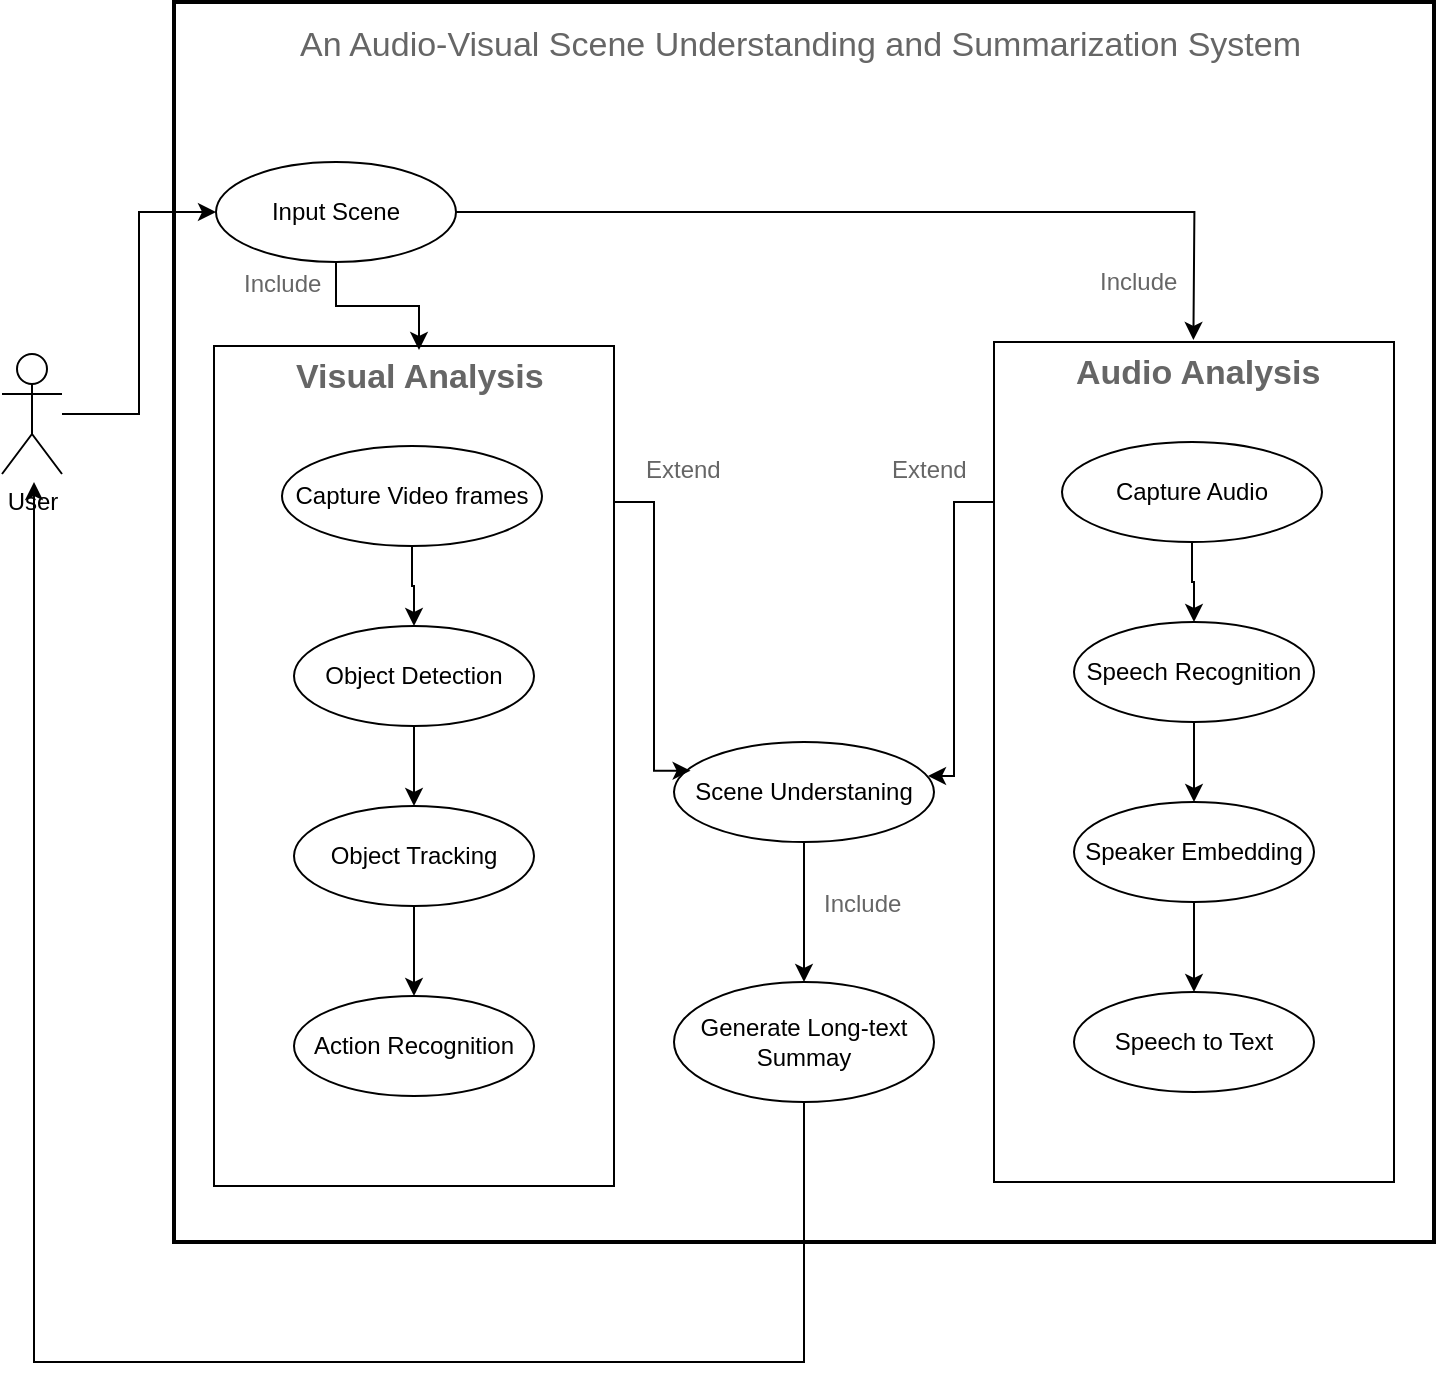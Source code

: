 <mxfile version="22.1.5" type="github">
  <diagram name="Page-1" id="tHAk2tj8HksUcGyv1YtE">
    <mxGraphModel dx="1468" dy="932" grid="1" gridSize="10" guides="1" tooltips="1" connect="1" arrows="1" fold="1" page="1" pageScale="1" pageWidth="827" pageHeight="1169" math="0" shadow="0">
      <root>
        <mxCell id="0" />
        <mxCell id="1" parent="0" />
        <mxCell id="spbaKK2cmAYLjNGwdagv-20" value="" style="rounded=0;whiteSpace=wrap;html=1;strokeWidth=2;" parent="1" vertex="1">
          <mxGeometry x="140" y="40" width="630" height="620" as="geometry" />
        </mxCell>
        <mxCell id="spbaKK2cmAYLjNGwdagv-8" value="" style="rounded=0;whiteSpace=wrap;html=1;perimeterSpacing=0;" parent="1" vertex="1">
          <mxGeometry x="160" y="212" width="200" height="420" as="geometry" />
        </mxCell>
        <mxCell id="spbaKK2cmAYLjNGwdagv-24" style="edgeStyle=orthogonalEdgeStyle;rounded=0;orthogonalLoop=1;jettySize=auto;html=1;entryX=0;entryY=0.5;entryDx=0;entryDy=0;" parent="1" source="spbaKK2cmAYLjNGwdagv-1" target="spbaKK2cmAYLjNGwdagv-2" edge="1">
          <mxGeometry relative="1" as="geometry" />
        </mxCell>
        <mxCell id="spbaKK2cmAYLjNGwdagv-1" value="User" style="shape=umlActor;verticalLabelPosition=bottom;verticalAlign=top;html=1;outlineConnect=0;" parent="1" vertex="1">
          <mxGeometry x="54" y="216" width="30" height="60" as="geometry" />
        </mxCell>
        <mxCell id="spbaKK2cmAYLjNGwdagv-27" value="" style="edgeStyle=orthogonalEdgeStyle;rounded=0;orthogonalLoop=1;jettySize=auto;html=1;" parent="1" source="spbaKK2cmAYLjNGwdagv-2" target="spbaKK2cmAYLjNGwdagv-10" edge="1">
          <mxGeometry relative="1" as="geometry" />
        </mxCell>
        <mxCell id="spbaKK2cmAYLjNGwdagv-2" value="Input Scene" style="ellipse;whiteSpace=wrap;html=1;" parent="1" vertex="1">
          <mxGeometry x="161" y="120" width="120" height="50" as="geometry" />
        </mxCell>
        <mxCell id="spbaKK2cmAYLjNGwdagv-31" value="" style="edgeStyle=orthogonalEdgeStyle;rounded=0;orthogonalLoop=1;jettySize=auto;html=1;" parent="1" source="spbaKK2cmAYLjNGwdagv-3" target="spbaKK2cmAYLjNGwdagv-4" edge="1">
          <mxGeometry relative="1" as="geometry" />
        </mxCell>
        <mxCell id="spbaKK2cmAYLjNGwdagv-3" value="Capture Video frames" style="ellipse;whiteSpace=wrap;html=1;" parent="1" vertex="1">
          <mxGeometry x="194" y="262" width="130" height="50" as="geometry" />
        </mxCell>
        <mxCell id="spbaKK2cmAYLjNGwdagv-32" value="" style="edgeStyle=orthogonalEdgeStyle;rounded=0;orthogonalLoop=1;jettySize=auto;html=1;" parent="1" source="spbaKK2cmAYLjNGwdagv-4" target="spbaKK2cmAYLjNGwdagv-5" edge="1">
          <mxGeometry relative="1" as="geometry" />
        </mxCell>
        <mxCell id="spbaKK2cmAYLjNGwdagv-4" value="Object Detection" style="ellipse;whiteSpace=wrap;html=1;" parent="1" vertex="1">
          <mxGeometry x="200" y="352" width="120" height="50" as="geometry" />
        </mxCell>
        <mxCell id="spbaKK2cmAYLjNGwdagv-33" value="" style="edgeStyle=orthogonalEdgeStyle;rounded=0;orthogonalLoop=1;jettySize=auto;html=1;" parent="1" source="spbaKK2cmAYLjNGwdagv-5" target="spbaKK2cmAYLjNGwdagv-6" edge="1">
          <mxGeometry relative="1" as="geometry" />
        </mxCell>
        <mxCell id="spbaKK2cmAYLjNGwdagv-5" value="Object Tracking" style="ellipse;whiteSpace=wrap;html=1;" parent="1" vertex="1">
          <mxGeometry x="200" y="442" width="120" height="50" as="geometry" />
        </mxCell>
        <mxCell id="spbaKK2cmAYLjNGwdagv-6" value="Action Recognition" style="ellipse;whiteSpace=wrap;html=1;" parent="1" vertex="1">
          <mxGeometry x="200" y="537" width="120" height="50" as="geometry" />
        </mxCell>
        <mxCell id="spbaKK2cmAYLjNGwdagv-10" value="&lt;b&gt;Visual Analysis&lt;/b&gt;" style="strokeWidth=0;shadow=0;dashed=1;align=center;html=1;shape=mxgraph.mockup.text.textBox;fontColor=#666666;align=left;fontSize=17;spacingLeft=4;spacingTop=-3;whiteSpace=wrap;strokeColor=none;mainText=;dashPattern=1 4;" parent="1" vertex="1">
          <mxGeometry x="195" y="214" width="135" height="30" as="geometry" />
        </mxCell>
        <mxCell id="spbaKK2cmAYLjNGwdagv-11" value="" style="rounded=0;whiteSpace=wrap;html=1;" parent="1" vertex="1">
          <mxGeometry x="550" y="210" width="200" height="420" as="geometry" />
        </mxCell>
        <mxCell id="spbaKK2cmAYLjNGwdagv-34" value="" style="edgeStyle=orthogonalEdgeStyle;rounded=0;orthogonalLoop=1;jettySize=auto;html=1;" parent="1" source="spbaKK2cmAYLjNGwdagv-12" target="spbaKK2cmAYLjNGwdagv-13" edge="1">
          <mxGeometry relative="1" as="geometry" />
        </mxCell>
        <mxCell id="spbaKK2cmAYLjNGwdagv-12" value="Capture Audio" style="ellipse;whiteSpace=wrap;html=1;" parent="1" vertex="1">
          <mxGeometry x="584" y="260" width="130" height="50" as="geometry" />
        </mxCell>
        <mxCell id="spbaKK2cmAYLjNGwdagv-35" value="" style="edgeStyle=orthogonalEdgeStyle;rounded=0;orthogonalLoop=1;jettySize=auto;html=1;" parent="1" source="spbaKK2cmAYLjNGwdagv-13" target="spbaKK2cmAYLjNGwdagv-14" edge="1">
          <mxGeometry relative="1" as="geometry" />
        </mxCell>
        <mxCell id="spbaKK2cmAYLjNGwdagv-13" value="Speech Recognition" style="ellipse;whiteSpace=wrap;html=1;" parent="1" vertex="1">
          <mxGeometry x="590" y="350" width="120" height="50" as="geometry" />
        </mxCell>
        <mxCell id="spbaKK2cmAYLjNGwdagv-36" value="" style="edgeStyle=orthogonalEdgeStyle;rounded=0;orthogonalLoop=1;jettySize=auto;html=1;" parent="1" source="spbaKK2cmAYLjNGwdagv-14" target="spbaKK2cmAYLjNGwdagv-15" edge="1">
          <mxGeometry relative="1" as="geometry" />
        </mxCell>
        <mxCell id="spbaKK2cmAYLjNGwdagv-14" value="Speaker Embedding" style="ellipse;whiteSpace=wrap;html=1;" parent="1" vertex="1">
          <mxGeometry x="590" y="440" width="120" height="50" as="geometry" />
        </mxCell>
        <mxCell id="spbaKK2cmAYLjNGwdagv-15" value="Speech to Text" style="ellipse;whiteSpace=wrap;html=1;" parent="1" vertex="1">
          <mxGeometry x="590" y="535" width="120" height="50" as="geometry" />
        </mxCell>
        <mxCell id="spbaKK2cmAYLjNGwdagv-16" value="&lt;b&gt;Audio Analysis&lt;/b&gt;" style="strokeWidth=0;shadow=0;dashed=1;align=center;html=1;shape=mxgraph.mockup.text.textBox;fontColor=#666666;align=left;fontSize=17;spacingLeft=4;spacingTop=-3;whiteSpace=wrap;strokeColor=none;mainText=;dashPattern=1 4;" parent="1" vertex="1">
          <mxGeometry x="585" y="212" width="135" height="30" as="geometry" />
        </mxCell>
        <mxCell id="spbaKK2cmAYLjNGwdagv-30" value="" style="edgeStyle=orthogonalEdgeStyle;rounded=0;orthogonalLoop=1;jettySize=auto;html=1;" parent="1" source="spbaKK2cmAYLjNGwdagv-17" target="spbaKK2cmAYLjNGwdagv-18" edge="1">
          <mxGeometry relative="1" as="geometry" />
        </mxCell>
        <mxCell id="spbaKK2cmAYLjNGwdagv-17" value="Scene Understaning" style="ellipse;whiteSpace=wrap;html=1;" parent="1" vertex="1">
          <mxGeometry x="390" y="410" width="130" height="50" as="geometry" />
        </mxCell>
        <mxCell id="spbaKK2cmAYLjNGwdagv-18" value="Generate Long-text Summay" style="ellipse;whiteSpace=wrap;html=1;" parent="1" vertex="1">
          <mxGeometry x="390" y="530" width="130" height="60" as="geometry" />
        </mxCell>
        <mxCell id="spbaKK2cmAYLjNGwdagv-26" style="edgeStyle=orthogonalEdgeStyle;rounded=0;orthogonalLoop=1;jettySize=auto;html=1;entryX=0.583;entryY=-0.1;entryDx=0;entryDy=0;entryPerimeter=0;exitX=1;exitY=0.5;exitDx=0;exitDy=0;" parent="1" source="spbaKK2cmAYLjNGwdagv-2" edge="1">
          <mxGeometry relative="1" as="geometry">
            <mxPoint x="290" y="146" as="sourcePoint" />
            <mxPoint x="649.705" y="209" as="targetPoint" />
          </mxGeometry>
        </mxCell>
        <mxCell id="spbaKK2cmAYLjNGwdagv-28" style="edgeStyle=orthogonalEdgeStyle;rounded=0;orthogonalLoop=1;jettySize=auto;html=1;entryX=0.064;entryY=0.287;entryDx=0;entryDy=0;entryPerimeter=0;" parent="1" source="spbaKK2cmAYLjNGwdagv-8" target="spbaKK2cmAYLjNGwdagv-17" edge="1">
          <mxGeometry relative="1" as="geometry">
            <Array as="points">
              <mxPoint x="380" y="290" />
              <mxPoint x="380" y="424" />
            </Array>
          </mxGeometry>
        </mxCell>
        <mxCell id="spbaKK2cmAYLjNGwdagv-29" style="edgeStyle=orthogonalEdgeStyle;rounded=0;orthogonalLoop=1;jettySize=auto;html=1;entryX=0.977;entryY=0.34;entryDx=0;entryDy=0;entryPerimeter=0;" parent="1" source="spbaKK2cmAYLjNGwdagv-11" target="spbaKK2cmAYLjNGwdagv-17" edge="1">
          <mxGeometry relative="1" as="geometry">
            <Array as="points">
              <mxPoint x="530" y="290" />
              <mxPoint x="530" y="427" />
            </Array>
          </mxGeometry>
        </mxCell>
        <mxCell id="spbaKK2cmAYLjNGwdagv-41" value="&lt;font style=&quot;font-size: 12px;&quot;&gt;Include&lt;/font&gt;" style="strokeWidth=1;shadow=0;dashed=0;align=center;html=1;shape=mxgraph.mockup.text.textBox;fontColor=#666666;align=left;fontSize=17;spacingLeft=4;spacingTop=-3;whiteSpace=wrap;strokeColor=none;mainText=" parent="1" vertex="1">
          <mxGeometry x="169" y="171" width="50" height="20" as="geometry" />
        </mxCell>
        <mxCell id="spbaKK2cmAYLjNGwdagv-42" value="&lt;font style=&quot;font-size: 12px;&quot;&gt;Extend&lt;/font&gt;" style="strokeWidth=1;shadow=0;dashed=0;align=center;html=1;shape=mxgraph.mockup.text.textBox;fontColor=#666666;align=left;fontSize=17;spacingLeft=4;spacingTop=-3;whiteSpace=wrap;strokeColor=none;mainText=" parent="1" vertex="1">
          <mxGeometry x="370" y="259" width="70" height="30" as="geometry" />
        </mxCell>
        <mxCell id="spbaKK2cmAYLjNGwdagv-43" value="&lt;font style=&quot;font-size: 12px;&quot;&gt;Include&lt;/font&gt;" style="strokeWidth=1;shadow=0;dashed=0;align=center;html=1;shape=mxgraph.mockup.text.textBox;fontColor=#666666;align=left;fontSize=17;spacingLeft=4;spacingTop=-3;whiteSpace=wrap;strokeColor=none;mainText=" parent="1" vertex="1">
          <mxGeometry x="597" y="170" width="50" height="20" as="geometry" />
        </mxCell>
        <mxCell id="spbaKK2cmAYLjNGwdagv-45" value="&lt;font style=&quot;font-size: 12px;&quot;&gt;Extend&lt;/font&gt;" style="strokeWidth=1;shadow=0;dashed=0;align=center;html=1;shape=mxgraph.mockup.text.textBox;fontColor=#666666;align=left;fontSize=17;spacingLeft=4;spacingTop=-3;whiteSpace=wrap;strokeColor=none;mainText=" parent="1" vertex="1">
          <mxGeometry x="493" y="259" width="46" height="30" as="geometry" />
        </mxCell>
        <mxCell id="spbaKK2cmAYLjNGwdagv-46" value="&lt;font style=&quot;font-size: 12px;&quot;&gt;Include&lt;/font&gt;" style="strokeWidth=1;shadow=0;dashed=0;align=center;html=1;shape=mxgraph.mockup.text.textBox;fontColor=#666666;align=left;fontSize=17;spacingLeft=4;spacingTop=-3;whiteSpace=wrap;strokeColor=none;mainText=" parent="1" vertex="1">
          <mxGeometry x="459" y="481" width="50" height="20" as="geometry" />
        </mxCell>
        <mxCell id="spbaKK2cmAYLjNGwdagv-47" value="An Audio-Visual Scene Understanding and&amp;nbsp;Summarization&amp;nbsp;System" style="strokeWidth=1;shadow=0;dashed=0;align=center;html=1;shape=mxgraph.mockup.text.textBox;fontColor=#666666;align=left;fontSize=17;spacingLeft=4;spacingTop=-3;whiteSpace=wrap;strokeColor=none;mainText=" parent="1" vertex="1">
          <mxGeometry x="197" y="48" width="514" height="30" as="geometry" />
        </mxCell>
        <mxCell id="NHNkCG5wJ6bbTW2Kj2bI-14" value="" style="endArrow=classic;html=1;rounded=0;" edge="1" parent="1" source="spbaKK2cmAYLjNGwdagv-18">
          <mxGeometry width="50" height="50" relative="1" as="geometry">
            <mxPoint x="460" y="740" as="sourcePoint" />
            <mxPoint x="70" y="280" as="targetPoint" />
            <Array as="points">
              <mxPoint x="455" y="720" />
              <mxPoint x="70" y="720" />
            </Array>
          </mxGeometry>
        </mxCell>
      </root>
    </mxGraphModel>
  </diagram>
</mxfile>
